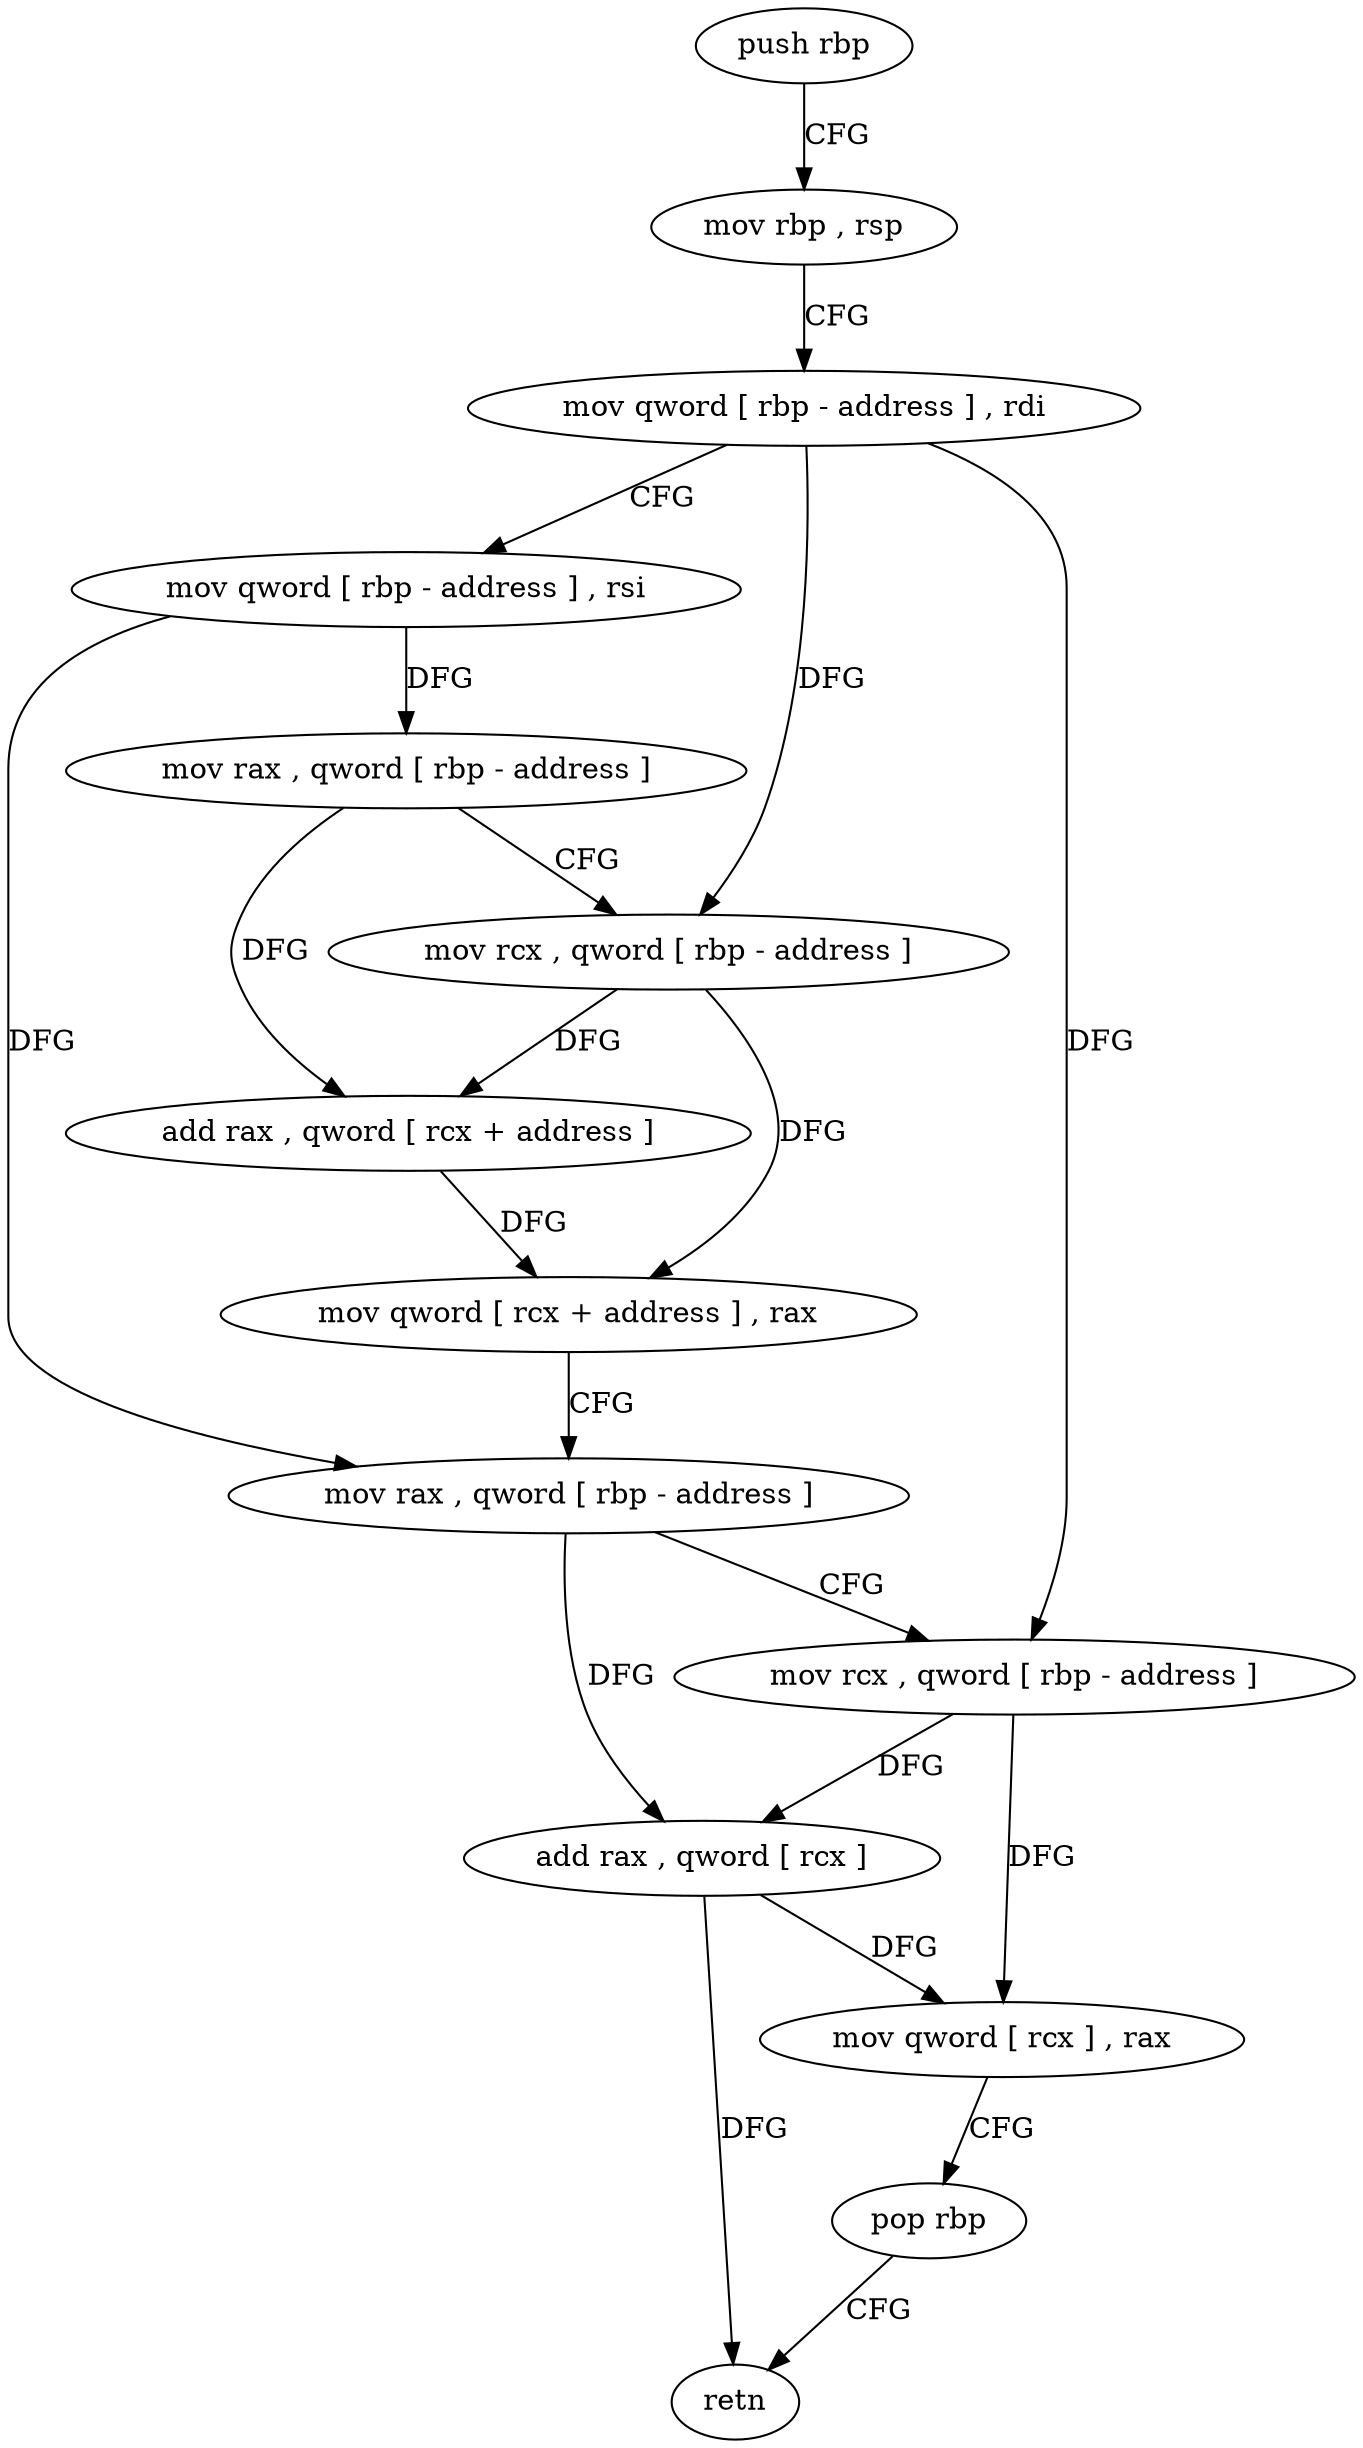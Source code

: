 digraph "func" {
"4266000" [label = "push rbp" ]
"4266001" [label = "mov rbp , rsp" ]
"4266004" [label = "mov qword [ rbp - address ] , rdi" ]
"4266008" [label = "mov qword [ rbp - address ] , rsi" ]
"4266012" [label = "mov rax , qword [ rbp - address ]" ]
"4266016" [label = "mov rcx , qword [ rbp - address ]" ]
"4266020" [label = "add rax , qword [ rcx + address ]" ]
"4266024" [label = "mov qword [ rcx + address ] , rax" ]
"4266028" [label = "mov rax , qword [ rbp - address ]" ]
"4266032" [label = "mov rcx , qword [ rbp - address ]" ]
"4266036" [label = "add rax , qword [ rcx ]" ]
"4266039" [label = "mov qword [ rcx ] , rax" ]
"4266042" [label = "pop rbp" ]
"4266043" [label = "retn" ]
"4266000" -> "4266001" [ label = "CFG" ]
"4266001" -> "4266004" [ label = "CFG" ]
"4266004" -> "4266008" [ label = "CFG" ]
"4266004" -> "4266016" [ label = "DFG" ]
"4266004" -> "4266032" [ label = "DFG" ]
"4266008" -> "4266012" [ label = "DFG" ]
"4266008" -> "4266028" [ label = "DFG" ]
"4266012" -> "4266016" [ label = "CFG" ]
"4266012" -> "4266020" [ label = "DFG" ]
"4266016" -> "4266020" [ label = "DFG" ]
"4266016" -> "4266024" [ label = "DFG" ]
"4266020" -> "4266024" [ label = "DFG" ]
"4266024" -> "4266028" [ label = "CFG" ]
"4266028" -> "4266032" [ label = "CFG" ]
"4266028" -> "4266036" [ label = "DFG" ]
"4266032" -> "4266036" [ label = "DFG" ]
"4266032" -> "4266039" [ label = "DFG" ]
"4266036" -> "4266039" [ label = "DFG" ]
"4266036" -> "4266043" [ label = "DFG" ]
"4266039" -> "4266042" [ label = "CFG" ]
"4266042" -> "4266043" [ label = "CFG" ]
}
